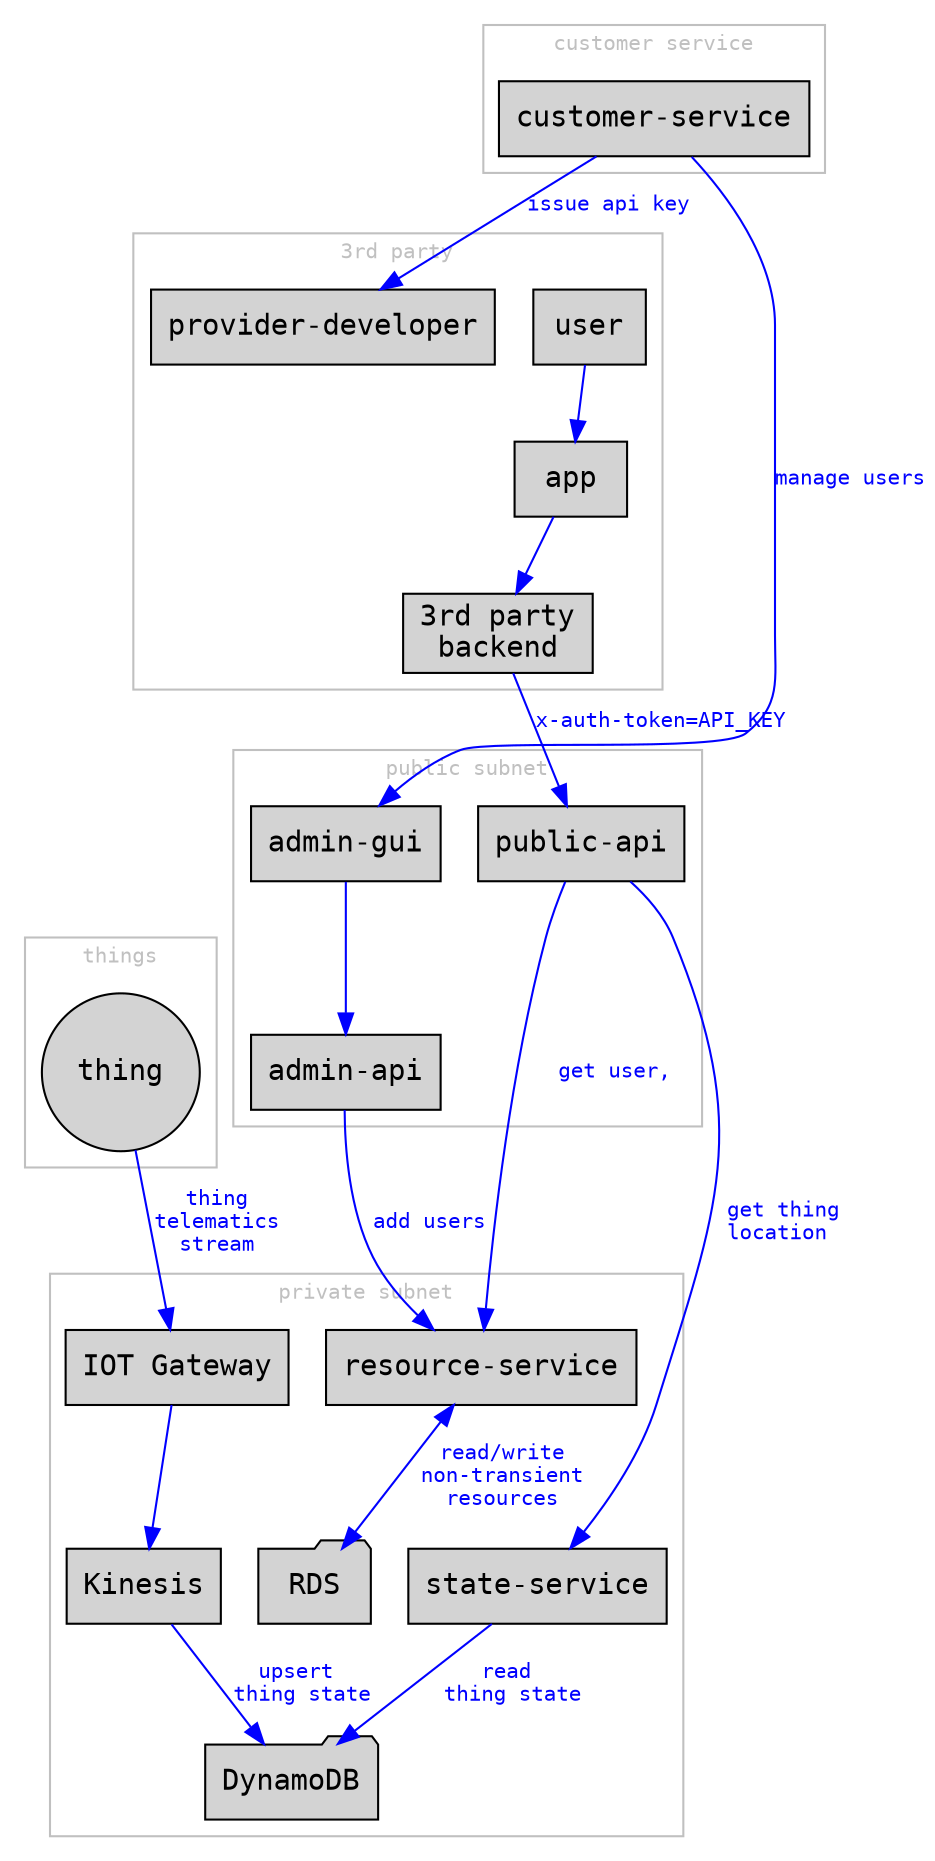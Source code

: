 /*
  This is a graphviz dot file
  See https://www.graphviz.org/doc/info/ for help
*/
digraph{
  graph [fontname = "monospace", fontsize="10", color="grey", fontcolor="grey"];
  node [fontname = "monospace",shape="box",style="filled"];
  edge [fontname = "monospace",color="blue", fontcolor="blue",fontsize="10"];
  /* 
    define components in the clusters they belong to
  */
  subgraph clusterProvider{
    label="3rd party"
    "user"
    "app"
    "provider-backend"[label="3rd party\nbackend"]
    "provider-developer" 
  }
  subgraph clusterPublicSubnet {
    label="public subnet"
    "public-api"
    "admin-api"
    "admin-gui"
  }
  subgraph clusterPrivateSubnet {
    label="private subnet"
    "IOT Gateway"
    "resource-service"
    "state-service"
    "DynamoDB" [shape="folder"]
    "RDS" [shape="folder"]
    "Kinesis"
  }
  subgraph clusterCustomerService {
    label="customer service"
   "customer-service"
  }
  subgraph clusterFleet {
    label="things"
    "thing" [shape="circle", color=""]
  }
  /* 
   define calls between existing components
  */
  "user" -> "app"
  "app" -> "provider-backend"
  "provider-backend" -> "public-api"[label="x-auth-token=API_KEY"]
  "public-api" -> "state-service" [label=" get thing\nlocation"]
  "public-api" -> "resource-service" [label=" get user,"]
  "resource-service" -> "RDS" [dir="both", label="read/write\nnon-transient\nresources"]
  "customer-service" -> "admin-gui"[label="manage users"]
  "customer-service" -> "provider-developer"[label="issue api key"]
  "admin-gui" -> "admin-api"
  "admin-api" -> "resource-service"[label="add users"]
  "IOT Gateway" -> "Kinesis"
  "Kinesis" -> "DynamoDB" [label="upsert \nthing state"]
  "state-service" -> "DynamoDB" [label="read \nthing state"]
  "thing" -> "IOT Gateway" [ label="thing\ntelematics\nstream" ] 
}